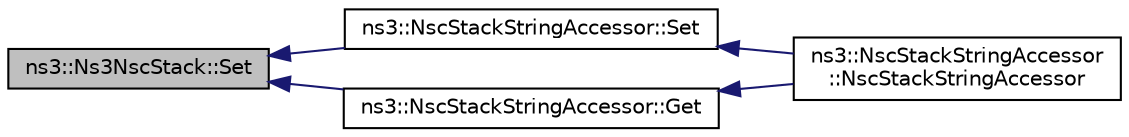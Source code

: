 digraph "ns3::Ns3NscStack::Set"
{
  edge [fontname="Helvetica",fontsize="10",labelfontname="Helvetica",labelfontsize="10"];
  node [fontname="Helvetica",fontsize="10",shape=record];
  rankdir="LR";
  Node1 [label="ns3::Ns3NscStack::Set",height=0.2,width=0.4,color="black", fillcolor="grey75", style="filled", fontcolor="black"];
  Node1 -> Node2 [dir="back",color="midnightblue",fontsize="10",style="solid"];
  Node2 [label="ns3::NscStackStringAccessor::Set",height=0.2,width=0.4,color="black", fillcolor="white", style="filled",URL="$d3/d9d/classns3_1_1NscStackStringAccessor.html#af2aa19f3c565ee3c348481b0eb68db61"];
  Node2 -> Node3 [dir="back",color="midnightblue",fontsize="10",style="solid"];
  Node3 [label="ns3::NscStackStringAccessor\l::NscStackStringAccessor",height=0.2,width=0.4,color="black", fillcolor="white", style="filled",URL="$d3/d9d/classns3_1_1NscStackStringAccessor.html#a500f992355bbf6844cabd27318c1c9db",tooltip="Constructor. "];
  Node1 -> Node4 [dir="back",color="midnightblue",fontsize="10",style="solid"];
  Node4 [label="ns3::NscStackStringAccessor::Get",height=0.2,width=0.4,color="black", fillcolor="white", style="filled",URL="$d3/d9d/classns3_1_1NscStackStringAccessor.html#a862600e55dafc704dafbe2299bc36ccc"];
  Node4 -> Node3 [dir="back",color="midnightblue",fontsize="10",style="solid"];
}
